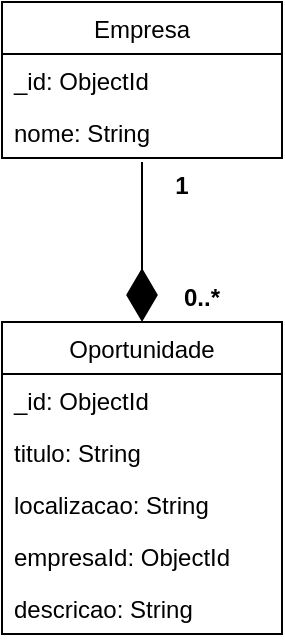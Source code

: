 <mxfile>
    <diagram id="5R6MqFhDyNoR8v8Er-Rv" name="Page-1">
        <mxGraphModel dx="983" dy="804" grid="1" gridSize="10" guides="1" tooltips="1" connect="1" arrows="1" fold="1" page="1" pageScale="1" pageWidth="850" pageHeight="1100" math="0" shadow="0">
            <root>
                <mxCell id="0"/>
                <mxCell id="1" parent="0"/>
                <mxCell id="2" value="Empresa" style="swimlane;fontStyle=0;childLayout=stackLayout;horizontal=1;startSize=26;fillColor=none;horizontalStack=0;resizeParent=1;resizeParentMax=0;resizeLast=0;collapsible=1;marginBottom=0;" vertex="1" parent="1">
                    <mxGeometry x="320" y="80" width="140" height="78" as="geometry"/>
                </mxCell>
                <mxCell id="3" value="_id: ObjectId" style="text;strokeColor=none;fillColor=none;align=left;verticalAlign=top;spacingLeft=4;spacingRight=4;overflow=hidden;rotatable=0;points=[[0,0.5],[1,0.5]];portConstraint=eastwest;" vertex="1" parent="2">
                    <mxGeometry y="26" width="140" height="26" as="geometry"/>
                </mxCell>
                <mxCell id="4" value="nome: String" style="text;strokeColor=none;fillColor=none;align=left;verticalAlign=top;spacingLeft=4;spacingRight=4;overflow=hidden;rotatable=0;points=[[0,0.5],[1,0.5]];portConstraint=eastwest;" vertex="1" parent="2">
                    <mxGeometry y="52" width="140" height="26" as="geometry"/>
                </mxCell>
                <mxCell id="10" value="Oportunidade" style="swimlane;fontStyle=0;childLayout=stackLayout;horizontal=1;startSize=26;fillColor=none;horizontalStack=0;resizeParent=1;resizeParentMax=0;resizeLast=0;collapsible=1;marginBottom=0;" vertex="1" parent="1">
                    <mxGeometry x="320" y="240" width="140" height="156" as="geometry"/>
                </mxCell>
                <mxCell id="11" value="_id: ObjectId" style="text;strokeColor=none;fillColor=none;align=left;verticalAlign=top;spacingLeft=4;spacingRight=4;overflow=hidden;rotatable=0;points=[[0,0.5],[1,0.5]];portConstraint=eastwest;" vertex="1" parent="10">
                    <mxGeometry y="26" width="140" height="26" as="geometry"/>
                </mxCell>
                <mxCell id="12" value="titulo: String" style="text;strokeColor=none;fillColor=none;align=left;verticalAlign=top;spacingLeft=4;spacingRight=4;overflow=hidden;rotatable=0;points=[[0,0.5],[1,0.5]];portConstraint=eastwest;" vertex="1" parent="10">
                    <mxGeometry y="52" width="140" height="26" as="geometry"/>
                </mxCell>
                <mxCell id="13" value="localizacao: String" style="text;strokeColor=none;fillColor=none;align=left;verticalAlign=top;spacingLeft=4;spacingRight=4;overflow=hidden;rotatable=0;points=[[0,0.5],[1,0.5]];portConstraint=eastwest;" vertex="1" parent="10">
                    <mxGeometry y="78" width="140" height="26" as="geometry"/>
                </mxCell>
                <mxCell id="14" value="empresaId: ObjectId" style="text;strokeColor=none;fillColor=none;align=left;verticalAlign=top;spacingLeft=4;spacingRight=4;overflow=hidden;rotatable=0;points=[[0,0.5],[1,0.5]];portConstraint=eastwest;" vertex="1" parent="10">
                    <mxGeometry y="104" width="140" height="26" as="geometry"/>
                </mxCell>
                <mxCell id="15" value="descricao: String" style="text;strokeColor=none;fillColor=none;align=left;verticalAlign=top;spacingLeft=4;spacingRight=4;overflow=hidden;rotatable=0;points=[[0,0.5],[1,0.5]];portConstraint=eastwest;" vertex="1" parent="10">
                    <mxGeometry y="130" width="140" height="26" as="geometry"/>
                </mxCell>
                <mxCell id="17" value="" style="endArrow=diamondThin;endFill=1;endSize=24;html=1;entryX=0.5;entryY=0;entryDx=0;entryDy=0;" edge="1" parent="1" target="10">
                    <mxGeometry width="160" relative="1" as="geometry">
                        <mxPoint x="390" y="160" as="sourcePoint"/>
                        <mxPoint x="390" y="120" as="targetPoint"/>
                    </mxGeometry>
                </mxCell>
                <mxCell id="18" value="0..*" style="text;align=center;fontStyle=1;verticalAlign=middle;spacingLeft=3;spacingRight=3;strokeColor=none;rotatable=0;points=[[0,0.5],[1,0.5]];portConstraint=eastwest;" vertex="1" parent="1">
                    <mxGeometry x="380" y="214" width="80" height="26" as="geometry"/>
                </mxCell>
                <mxCell id="19" value="1" style="text;align=center;fontStyle=1;verticalAlign=middle;spacingLeft=3;spacingRight=3;strokeColor=none;rotatable=0;points=[[0,0.5],[1,0.5]];portConstraint=eastwest;" vertex="1" parent="1">
                    <mxGeometry x="370" y="158" width="80" height="26" as="geometry"/>
                </mxCell>
            </root>
        </mxGraphModel>
    </diagram>
</mxfile>